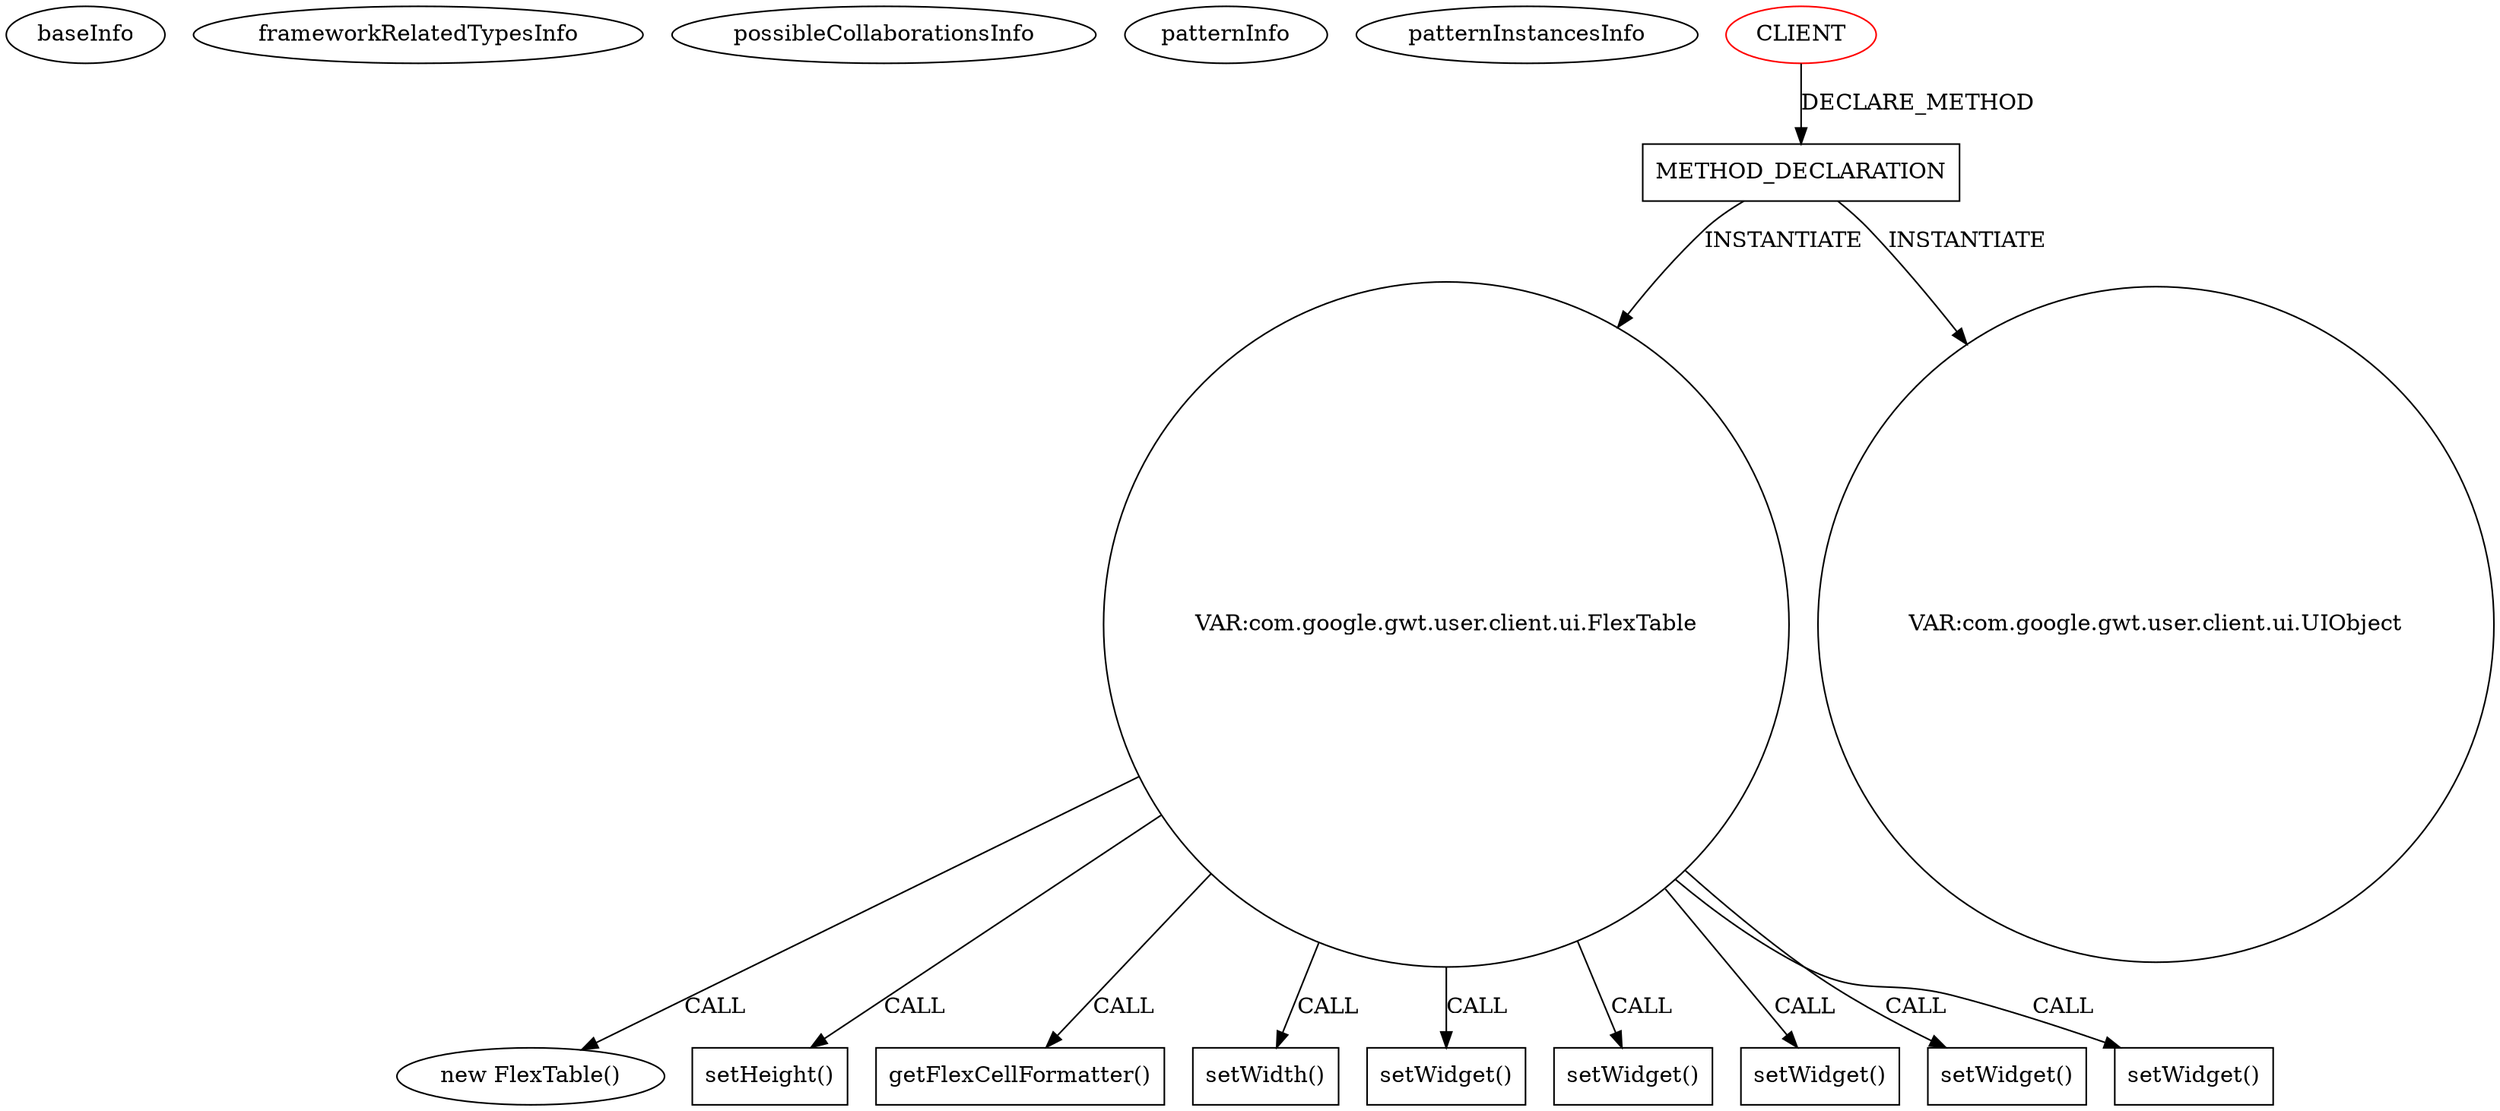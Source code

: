 digraph {
baseInfo[graphId=1095,category="pattern",isAnonymous=false,possibleRelation=false]
frameworkRelatedTypesInfo[]
possibleCollaborationsInfo[]
patternInfo[frequency=2.0,patternRootClient=0]
patternInstancesInfo[0="MainMain-ChatCafeine~/MainMain-ChatCafeine/ChatCafeine-master/ChatCafeine/src/sources/client/vue/administration/AdminPanel.java~AdminPanel~204",1="MainMain-ChatCafeine~/MainMain-ChatCafeine/ChatCafeine-master/ChatCafeine/src/sources/client/vue/accueil/AccueilPanel.java~AccueilPanel~198"]
183[label="new FlexTable()",vertexType="CONSTRUCTOR_CALL",isFrameworkType=false]
184[label="VAR:com.google.gwt.user.client.ui.FlexTable",vertexType="VARIABLE_EXPRESION",isFrameworkType=false,shape=circle]
191[label="setHeight()",vertexType="INSIDE_CALL",isFrameworkType=false,shape=box]
193[label="getFlexCellFormatter()",vertexType="INSIDE_CALL",isFrameworkType=false,shape=box]
189[label="setWidth()",vertexType="INSIDE_CALL",isFrameworkType=false,shape=box]
169[label="METHOD_DECLARATION",vertexType="CLIENT_METHOD_DECLARATION",isFrameworkType=false,shape=box]
0[label="CLIENT",vertexType="ROOT_CLIENT_CLASS_DECLARATION",isFrameworkType=false,color=red]
173[label="VAR:com.google.gwt.user.client.ui.UIObject",vertexType="VARIABLE_EXPRESION",isFrameworkType=false,shape=circle]
263[label="setWidget()",vertexType="INSIDE_CALL",isFrameworkType=false,shape=box]
261[label="setWidget()",vertexType="INSIDE_CALL",isFrameworkType=false,shape=box]
253[label="setWidget()",vertexType="INSIDE_CALL",isFrameworkType=false,shape=box]
247[label="setWidget()",vertexType="INSIDE_CALL",isFrameworkType=false,shape=box]
239[label="setWidget()",vertexType="INSIDE_CALL",isFrameworkType=false,shape=box]
184->253[label="CALL"]
184->189[label="CALL"]
169->173[label="INSTANTIATE"]
184->183[label="CALL"]
184->247[label="CALL"]
184->261[label="CALL"]
0->169[label="DECLARE_METHOD"]
169->184[label="INSTANTIATE"]
184->191[label="CALL"]
184->239[label="CALL"]
184->263[label="CALL"]
184->193[label="CALL"]
}
